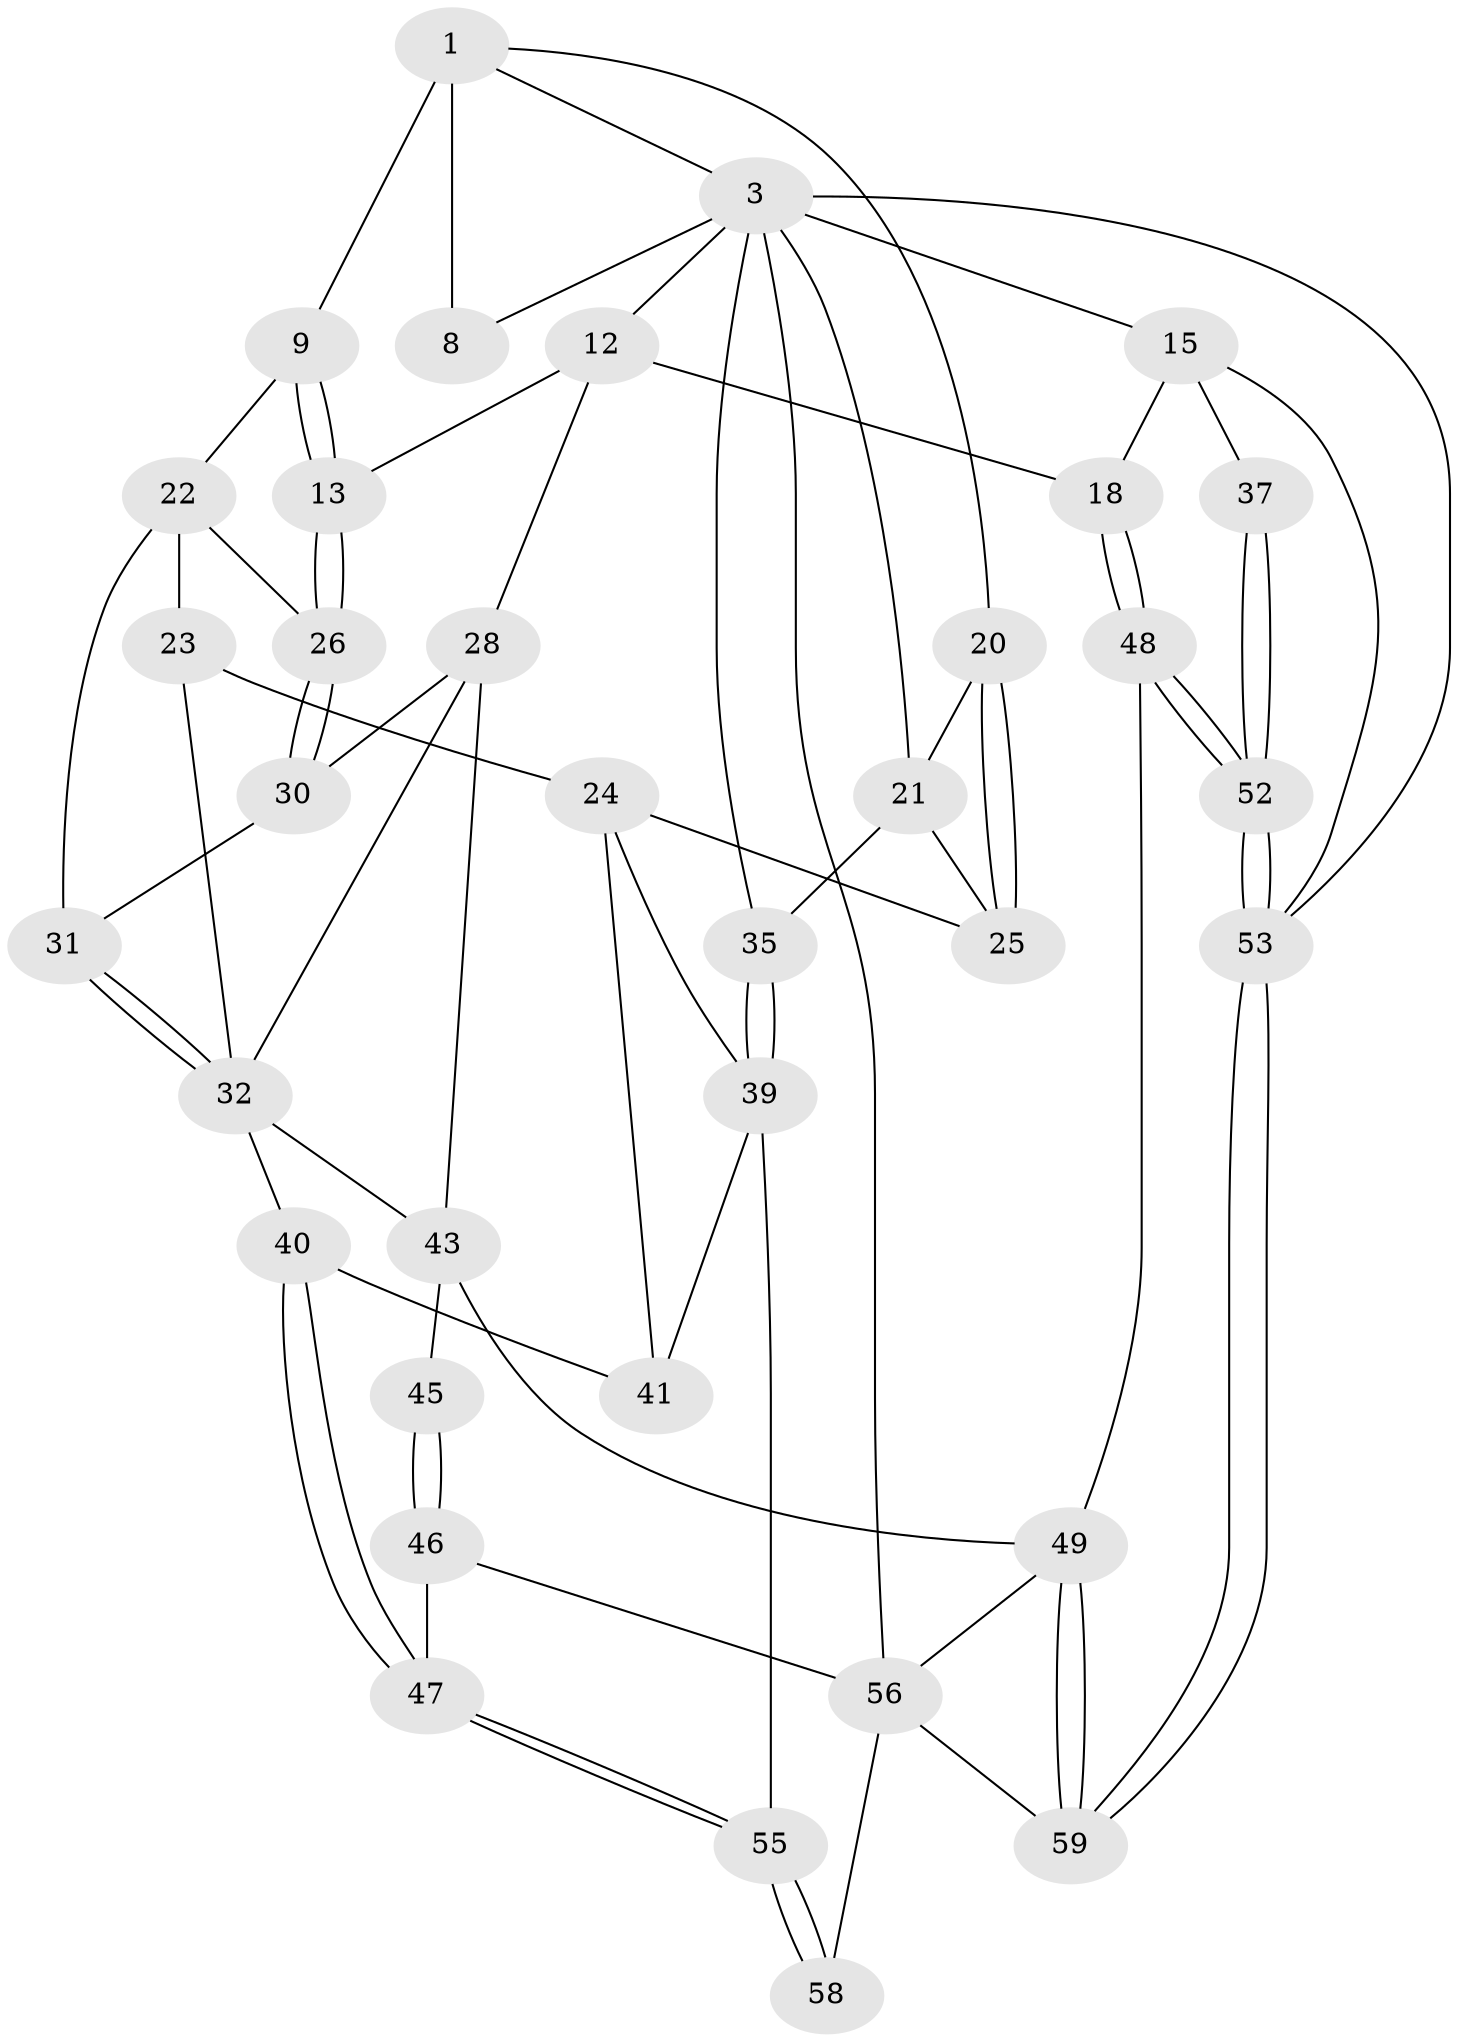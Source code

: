 // original degree distribution, {3: 0.03278688524590164, 4: 0.2459016393442623, 6: 0.19672131147540983, 5: 0.5245901639344263}
// Generated by graph-tools (version 1.1) at 2025/21/03/04/25 18:21:14]
// undirected, 36 vertices, 78 edges
graph export_dot {
graph [start="1"]
  node [color=gray90,style=filled];
  1 [pos="+0.18503142821946947+0",super="+2+6"];
  3 [pos="+0.757039225748447+0",super="+4+11"];
  8 [pos="+0.12237537541046492+0.13504658948913031"];
  9 [pos="+0.41613205541154324+0.14016127060475486",super="+10"];
  12 [pos="+0.5801052167076458+0.24052222412410607",super="+19"];
  13 [pos="+0.49842964297347336+0.23021521292957048"];
  15 [pos="+0.7830306757293505+0.017433057218203672",super="+17+16"];
  18 [pos="+0.8041481480048766+0.4720651039661"];
  20 [pos="+0.12895869112414576+0.19560871551556466"];
  21 [pos="+0+0.06568753098550591",super="+34"];
  22 [pos="+0.29272991486908584+0.3670549412436076",super="+27"];
  23 [pos="+0.1659164297942383+0.4053557863107948"];
  24 [pos="+0.06464660602257788+0.4074809869688814",super="+38"];
  25 [pos="+0.03590397925773053+0.38623329688034524"];
  26 [pos="+0.4654646582575316+0.35704067053066674"];
  28 [pos="+0.6621274160506042+0.517308188159591",super="+29"];
  30 [pos="+0.5481553878220938+0.44582933466747465"];
  31 [pos="+0.35594164760841046+0.4956220619293556"];
  32 [pos="+0.34918772704427864+0.572804945987117",super="+33+42"];
  35 [pos="+0+0.774231130018677"];
  37 [pos="+1+0.42540747193941314"];
  39 [pos="+0+0.7756471524785381",super="+54"];
  40 [pos="+0.21833675331711327+0.6331390245729358"];
  41 [pos="+0.20177264108306867+0.6304050905122816"];
  43 [pos="+0.646500240643918+0.5533485465132413",super="+51+44"];
  45 [pos="+0.4473282222743378+0.7800736777044117"];
  46 [pos="+0.4459303173656886+0.7819218432020758"];
  47 [pos="+0.25922617909641127+0.8020323114776488"];
  48 [pos="+0.8291001013456043+0.8079452085130913"];
  49 [pos="+0.8046389259148452+0.8334636975710582",super="+50"];
  52 [pos="+1+0.8698126912610373"];
  53 [pos="+1+1"];
  55 [pos="+0.16788587002172028+0.9265833427733877"];
  56 [pos="+0.5400854037360814+1",super="+57+60"];
  58 [pos="+0.1973564367682025+1"];
  59 [pos="+0.783704988127215+1"];
  1 -- 3;
  1 -- 9 [weight=2];
  1 -- 8;
  1 -- 20;
  3 -- 35;
  3 -- 53;
  3 -- 21;
  3 -- 8 [weight=2];
  3 -- 12;
  3 -- 15 [weight=2];
  3 -- 56;
  9 -- 13;
  9 -- 13;
  9 -- 22;
  12 -- 13;
  12 -- 18;
  12 -- 28;
  13 -- 26;
  13 -- 26;
  15 -- 18;
  15 -- 37 [weight=2];
  15 -- 53;
  18 -- 48;
  18 -- 48;
  20 -- 21;
  20 -- 25;
  20 -- 25;
  21 -- 25;
  21 -- 35;
  22 -- 23;
  22 -- 26;
  22 -- 31;
  23 -- 24;
  23 -- 32;
  24 -- 25;
  24 -- 41;
  24 -- 39;
  26 -- 30;
  26 -- 30;
  28 -- 43;
  28 -- 30;
  28 -- 32;
  30 -- 31;
  31 -- 32;
  31 -- 32;
  32 -- 40;
  32 -- 43;
  35 -- 39;
  35 -- 39;
  37 -- 52;
  37 -- 52;
  39 -- 41;
  39 -- 55;
  40 -- 41;
  40 -- 47;
  40 -- 47;
  43 -- 45 [weight=2];
  43 -- 49;
  45 -- 46;
  45 -- 46;
  46 -- 47;
  46 -- 56;
  47 -- 55;
  47 -- 55;
  48 -- 49;
  48 -- 52;
  48 -- 52;
  49 -- 59;
  49 -- 59;
  49 -- 56;
  52 -- 53;
  52 -- 53;
  53 -- 59;
  53 -- 59;
  55 -- 58;
  55 -- 58;
  56 -- 58 [weight=2];
  56 -- 59;
}
